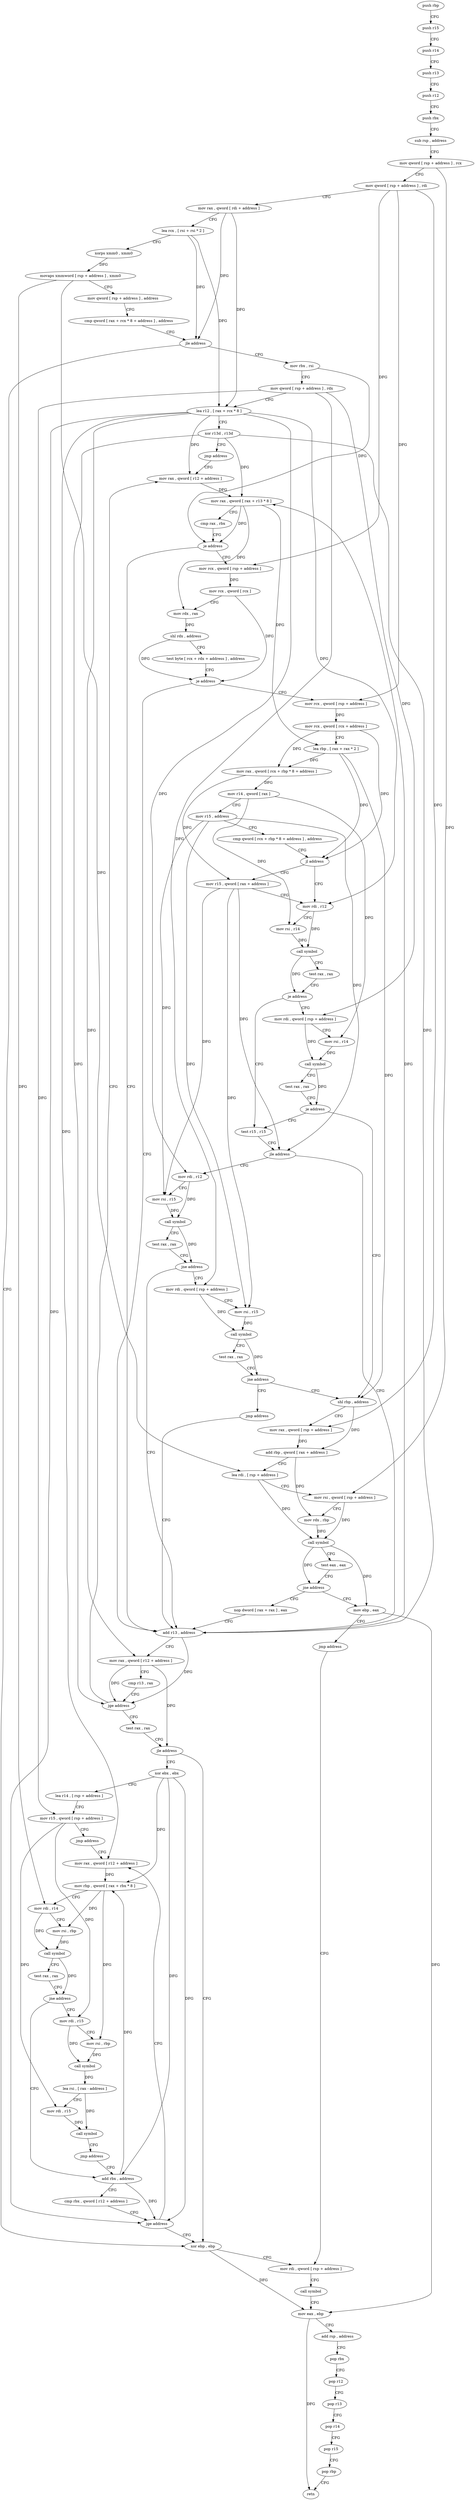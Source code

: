 digraph "func" {
"4262656" [label = "push rbp" ]
"4262657" [label = "push r15" ]
"4262659" [label = "push r14" ]
"4262661" [label = "push r13" ]
"4262663" [label = "push r12" ]
"4262665" [label = "push rbx" ]
"4262666" [label = "sub rsp , address" ]
"4262670" [label = "mov qword [ rsp + address ] , rcx" ]
"4262675" [label = "mov qword [ rsp + address ] , rdi" ]
"4262680" [label = "mov rax , qword [ rdi + address ]" ]
"4262684" [label = "lea rcx , [ rsi + rsi * 2 ]" ]
"4262688" [label = "xorps xmm0 , xmm0" ]
"4262691" [label = "movaps xmmword [ rsp + address ] , xmm0" ]
"4262696" [label = "mov qword [ rsp + address ] , address" ]
"4262705" [label = "cmp qword [ rax + rcx * 8 + address ] , address" ]
"4262711" [label = "jle address" ]
"4263053" [label = "xor ebp , ebp" ]
"4262717" [label = "mov rbx , rsi" ]
"4263055" [label = "mov rdi , qword [ rsp + address ]" ]
"4262720" [label = "mov qword [ rsp + address ] , rdx" ]
"4262725" [label = "lea r12 , [ rax + rcx * 8 ]" ]
"4262729" [label = "xor r13d , r13d" ]
"4262732" [label = "jmp address" ]
"4262818" [label = "mov rax , qword [ r12 + address ]" ]
"4262823" [label = "mov rax , qword [ rax + r13 * 8 ]" ]
"4262827" [label = "cmp rax , rbx" ]
"4262830" [label = "je address" ]
"4262800" [label = "add r13 , address" ]
"4262832" [label = "mov rcx , qword [ rsp + address ]" ]
"4262804" [label = "mov rax , qword [ r12 + address ]" ]
"4262809" [label = "cmp r13 , rax" ]
"4262812" [label = "jge address" ]
"4262966" [label = "test rax , rax" ]
"4262837" [label = "mov rcx , qword [ rcx ]" ]
"4262840" [label = "mov rdx , rax" ]
"4262843" [label = "shl rdx , address" ]
"4262847" [label = "test byte [ rcx + rdx + address ] , address" ]
"4262852" [label = "je address" ]
"4262854" [label = "mov rcx , qword [ rsp + address ]" ]
"4262969" [label = "jle address" ]
"4262971" [label = "xor ebx , ebx" ]
"4262859" [label = "mov rcx , qword [ rcx + address ]" ]
"4262863" [label = "lea rbp , [ rax + rax * 2 ]" ]
"4262867" [label = "mov rax , qword [ rcx + rbp * 8 + address ]" ]
"4262872" [label = "mov r14 , qword [ rax ]" ]
"4262875" [label = "mov r15 , address" ]
"4262882" [label = "cmp qword [ rcx + rbp * 8 + address ] , address" ]
"4262888" [label = "jl address" ]
"4262894" [label = "mov rdi , r12" ]
"4262890" [label = "mov r15 , qword [ rax + address ]" ]
"4262973" [label = "lea r14 , [ rsp + address ]" ]
"4262978" [label = "mov r15 , qword [ rsp + address ]" ]
"4262983" [label = "jmp address" ]
"4263003" [label = "mov rax , qword [ r12 + address ]" ]
"4262897" [label = "mov rsi , r14" ]
"4262900" [label = "call symbol" ]
"4262905" [label = "test rax , rax" ]
"4262908" [label = "je address" ]
"4262734" [label = "mov rdi , qword [ rsp + address ]" ]
"4262914" [label = "test r15 , r15" ]
"4263008" [label = "mov rbp , qword [ rax + rbx * 8 ]" ]
"4263012" [label = "mov rdi , r14" ]
"4263015" [label = "mov rsi , rbp" ]
"4263018" [label = "call symbol" ]
"4263023" [label = "test rax , rax" ]
"4263026" [label = "jne address" ]
"4262992" [label = "add rbx , address" ]
"4263028" [label = "mov rdi , r15" ]
"4262739" [label = "mov rsi , r14" ]
"4262742" [label = "call symbol" ]
"4262747" [label = "test rax , rax" ]
"4262750" [label = "je address" ]
"4262756" [label = "shl rbp , address" ]
"4262917" [label = "jle address" ]
"4262919" [label = "mov rdi , r12" ]
"4262996" [label = "cmp rbx , qword [ r12 + address ]" ]
"4263001" [label = "jge address" ]
"4263031" [label = "mov rsi , rbp" ]
"4263034" [label = "call symbol" ]
"4263039" [label = "lea rsi , [ rax - address ]" ]
"4263043" [label = "mov rdi , r15" ]
"4263046" [label = "call symbol" ]
"4263051" [label = "jmp address" ]
"4262760" [label = "mov rax , qword [ rsp + address ]" ]
"4262765" [label = "add rbp , qword [ rax + address ]" ]
"4262769" [label = "lea rdi , [ rsp + address ]" ]
"4262774" [label = "mov rsi , qword [ rsp + address ]" ]
"4262779" [label = "mov rdx , rbp" ]
"4262782" [label = "call symbol" ]
"4262787" [label = "test eax , eax" ]
"4262789" [label = "jne address" ]
"4263082" [label = "mov ebp , eax" ]
"4262795" [label = "nop dword [ rax + rax ] , eax" ]
"4262922" [label = "mov rsi , r15" ]
"4262925" [label = "call symbol" ]
"4262930" [label = "test rax , rax" ]
"4262933" [label = "jne address" ]
"4262939" [label = "mov rdi , qword [ rsp + address ]" ]
"4263084" [label = "jmp address" ]
"4262944" [label = "mov rsi , r15" ]
"4262947" [label = "call symbol" ]
"4262952" [label = "test rax , rax" ]
"4262955" [label = "jne address" ]
"4262961" [label = "jmp address" ]
"4263060" [label = "call symbol" ]
"4263065" [label = "mov eax , ebp" ]
"4263067" [label = "add rsp , address" ]
"4263071" [label = "pop rbx" ]
"4263072" [label = "pop r12" ]
"4263074" [label = "pop r13" ]
"4263076" [label = "pop r14" ]
"4263078" [label = "pop r15" ]
"4263080" [label = "pop rbp" ]
"4263081" [label = "retn" ]
"4262656" -> "4262657" [ label = "CFG" ]
"4262657" -> "4262659" [ label = "CFG" ]
"4262659" -> "4262661" [ label = "CFG" ]
"4262661" -> "4262663" [ label = "CFG" ]
"4262663" -> "4262665" [ label = "CFG" ]
"4262665" -> "4262666" [ label = "CFG" ]
"4262666" -> "4262670" [ label = "CFG" ]
"4262670" -> "4262675" [ label = "CFG" ]
"4262670" -> "4262774" [ label = "DFG" ]
"4262675" -> "4262680" [ label = "CFG" ]
"4262675" -> "4262832" [ label = "DFG" ]
"4262675" -> "4262854" [ label = "DFG" ]
"4262675" -> "4262760" [ label = "DFG" ]
"4262680" -> "4262684" [ label = "CFG" ]
"4262680" -> "4262711" [ label = "DFG" ]
"4262680" -> "4262725" [ label = "DFG" ]
"4262684" -> "4262688" [ label = "CFG" ]
"4262684" -> "4262711" [ label = "DFG" ]
"4262684" -> "4262725" [ label = "DFG" ]
"4262688" -> "4262691" [ label = "DFG" ]
"4262691" -> "4262696" [ label = "CFG" ]
"4262691" -> "4263012" [ label = "DFG" ]
"4262691" -> "4262769" [ label = "DFG" ]
"4262696" -> "4262705" [ label = "CFG" ]
"4262705" -> "4262711" [ label = "CFG" ]
"4262711" -> "4263053" [ label = "CFG" ]
"4262711" -> "4262717" [ label = "CFG" ]
"4263053" -> "4263055" [ label = "CFG" ]
"4263053" -> "4263065" [ label = "DFG" ]
"4262717" -> "4262720" [ label = "CFG" ]
"4262717" -> "4262830" [ label = "DFG" ]
"4263055" -> "4263060" [ label = "CFG" ]
"4262720" -> "4262725" [ label = "CFG" ]
"4262720" -> "4262978" [ label = "DFG" ]
"4262720" -> "4262734" [ label = "DFG" ]
"4262720" -> "4262939" [ label = "DFG" ]
"4262725" -> "4262729" [ label = "CFG" ]
"4262725" -> "4262818" [ label = "DFG" ]
"4262725" -> "4262804" [ label = "DFG" ]
"4262725" -> "4262894" [ label = "DFG" ]
"4262725" -> "4263003" [ label = "DFG" ]
"4262725" -> "4263001" [ label = "DFG" ]
"4262725" -> "4262919" [ label = "DFG" ]
"4262729" -> "4262732" [ label = "CFG" ]
"4262729" -> "4262823" [ label = "DFG" ]
"4262729" -> "4262800" [ label = "DFG" ]
"4262729" -> "4262812" [ label = "DFG" ]
"4262732" -> "4262818" [ label = "CFG" ]
"4262818" -> "4262823" [ label = "DFG" ]
"4262823" -> "4262827" [ label = "CFG" ]
"4262823" -> "4262830" [ label = "DFG" ]
"4262823" -> "4262840" [ label = "DFG" ]
"4262823" -> "4262863" [ label = "DFG" ]
"4262827" -> "4262830" [ label = "CFG" ]
"4262830" -> "4262800" [ label = "CFG" ]
"4262830" -> "4262832" [ label = "CFG" ]
"4262800" -> "4262804" [ label = "CFG" ]
"4262800" -> "4262823" [ label = "DFG" ]
"4262800" -> "4262812" [ label = "DFG" ]
"4262832" -> "4262837" [ label = "DFG" ]
"4262804" -> "4262809" [ label = "CFG" ]
"4262804" -> "4262812" [ label = "DFG" ]
"4262804" -> "4262969" [ label = "DFG" ]
"4262809" -> "4262812" [ label = "CFG" ]
"4262812" -> "4262966" [ label = "CFG" ]
"4262812" -> "4262818" [ label = "CFG" ]
"4262966" -> "4262969" [ label = "CFG" ]
"4262837" -> "4262840" [ label = "CFG" ]
"4262837" -> "4262852" [ label = "DFG" ]
"4262840" -> "4262843" [ label = "DFG" ]
"4262843" -> "4262847" [ label = "CFG" ]
"4262843" -> "4262852" [ label = "DFG" ]
"4262847" -> "4262852" [ label = "CFG" ]
"4262852" -> "4262800" [ label = "CFG" ]
"4262852" -> "4262854" [ label = "CFG" ]
"4262854" -> "4262859" [ label = "DFG" ]
"4262969" -> "4263053" [ label = "CFG" ]
"4262969" -> "4262971" [ label = "CFG" ]
"4262971" -> "4262973" [ label = "CFG" ]
"4262971" -> "4263008" [ label = "DFG" ]
"4262971" -> "4262992" [ label = "DFG" ]
"4262971" -> "4263001" [ label = "DFG" ]
"4262859" -> "4262863" [ label = "CFG" ]
"4262859" -> "4262867" [ label = "DFG" ]
"4262859" -> "4262888" [ label = "DFG" ]
"4262863" -> "4262867" [ label = "DFG" ]
"4262863" -> "4262888" [ label = "DFG" ]
"4262863" -> "4262756" [ label = "DFG" ]
"4262867" -> "4262872" [ label = "DFG" ]
"4262867" -> "4262890" [ label = "DFG" ]
"4262872" -> "4262875" [ label = "CFG" ]
"4262872" -> "4262897" [ label = "DFG" ]
"4262872" -> "4262739" [ label = "DFG" ]
"4262875" -> "4262882" [ label = "CFG" ]
"4262875" -> "4262917" [ label = "DFG" ]
"4262875" -> "4262922" [ label = "DFG" ]
"4262875" -> "4262944" [ label = "DFG" ]
"4262882" -> "4262888" [ label = "CFG" ]
"4262888" -> "4262894" [ label = "CFG" ]
"4262888" -> "4262890" [ label = "CFG" ]
"4262894" -> "4262897" [ label = "CFG" ]
"4262894" -> "4262900" [ label = "DFG" ]
"4262890" -> "4262894" [ label = "CFG" ]
"4262890" -> "4262917" [ label = "DFG" ]
"4262890" -> "4262922" [ label = "DFG" ]
"4262890" -> "4262944" [ label = "DFG" ]
"4262973" -> "4262978" [ label = "CFG" ]
"4262978" -> "4262983" [ label = "CFG" ]
"4262978" -> "4263028" [ label = "DFG" ]
"4262978" -> "4263043" [ label = "DFG" ]
"4262983" -> "4263003" [ label = "CFG" ]
"4263003" -> "4263008" [ label = "DFG" ]
"4262897" -> "4262900" [ label = "DFG" ]
"4262900" -> "4262905" [ label = "CFG" ]
"4262900" -> "4262908" [ label = "DFG" ]
"4262905" -> "4262908" [ label = "CFG" ]
"4262908" -> "4262734" [ label = "CFG" ]
"4262908" -> "4262914" [ label = "CFG" ]
"4262734" -> "4262739" [ label = "CFG" ]
"4262734" -> "4262742" [ label = "DFG" ]
"4262914" -> "4262917" [ label = "CFG" ]
"4263008" -> "4263012" [ label = "CFG" ]
"4263008" -> "4263015" [ label = "DFG" ]
"4263008" -> "4263031" [ label = "DFG" ]
"4263012" -> "4263015" [ label = "CFG" ]
"4263012" -> "4263018" [ label = "DFG" ]
"4263015" -> "4263018" [ label = "DFG" ]
"4263018" -> "4263023" [ label = "CFG" ]
"4263018" -> "4263026" [ label = "DFG" ]
"4263023" -> "4263026" [ label = "CFG" ]
"4263026" -> "4262992" [ label = "CFG" ]
"4263026" -> "4263028" [ label = "CFG" ]
"4262992" -> "4262996" [ label = "CFG" ]
"4262992" -> "4263008" [ label = "DFG" ]
"4262992" -> "4263001" [ label = "DFG" ]
"4263028" -> "4263031" [ label = "CFG" ]
"4263028" -> "4263034" [ label = "DFG" ]
"4262739" -> "4262742" [ label = "DFG" ]
"4262742" -> "4262747" [ label = "CFG" ]
"4262742" -> "4262750" [ label = "DFG" ]
"4262747" -> "4262750" [ label = "CFG" ]
"4262750" -> "4262914" [ label = "CFG" ]
"4262750" -> "4262756" [ label = "CFG" ]
"4262756" -> "4262760" [ label = "CFG" ]
"4262756" -> "4262765" [ label = "DFG" ]
"4262917" -> "4262800" [ label = "CFG" ]
"4262917" -> "4262919" [ label = "CFG" ]
"4262919" -> "4262922" [ label = "CFG" ]
"4262919" -> "4262925" [ label = "DFG" ]
"4262996" -> "4263001" [ label = "CFG" ]
"4263001" -> "4263053" [ label = "CFG" ]
"4263001" -> "4263003" [ label = "CFG" ]
"4263031" -> "4263034" [ label = "DFG" ]
"4263034" -> "4263039" [ label = "DFG" ]
"4263039" -> "4263043" [ label = "CFG" ]
"4263039" -> "4263046" [ label = "DFG" ]
"4263043" -> "4263046" [ label = "DFG" ]
"4263046" -> "4263051" [ label = "CFG" ]
"4263051" -> "4262992" [ label = "CFG" ]
"4262760" -> "4262765" [ label = "DFG" ]
"4262765" -> "4262769" [ label = "CFG" ]
"4262765" -> "4262779" [ label = "DFG" ]
"4262769" -> "4262774" [ label = "CFG" ]
"4262769" -> "4262782" [ label = "DFG" ]
"4262774" -> "4262779" [ label = "CFG" ]
"4262774" -> "4262782" [ label = "DFG" ]
"4262779" -> "4262782" [ label = "DFG" ]
"4262782" -> "4262787" [ label = "CFG" ]
"4262782" -> "4262789" [ label = "DFG" ]
"4262782" -> "4263082" [ label = "DFG" ]
"4262787" -> "4262789" [ label = "CFG" ]
"4262789" -> "4263082" [ label = "CFG" ]
"4262789" -> "4262795" [ label = "CFG" ]
"4263082" -> "4263084" [ label = "CFG" ]
"4263082" -> "4263065" [ label = "DFG" ]
"4262795" -> "4262800" [ label = "CFG" ]
"4262922" -> "4262925" [ label = "DFG" ]
"4262925" -> "4262930" [ label = "CFG" ]
"4262925" -> "4262933" [ label = "DFG" ]
"4262930" -> "4262933" [ label = "CFG" ]
"4262933" -> "4262800" [ label = "CFG" ]
"4262933" -> "4262939" [ label = "CFG" ]
"4262939" -> "4262944" [ label = "CFG" ]
"4262939" -> "4262947" [ label = "DFG" ]
"4263084" -> "4263055" [ label = "CFG" ]
"4262944" -> "4262947" [ label = "DFG" ]
"4262947" -> "4262952" [ label = "CFG" ]
"4262947" -> "4262955" [ label = "DFG" ]
"4262952" -> "4262955" [ label = "CFG" ]
"4262955" -> "4262756" [ label = "CFG" ]
"4262955" -> "4262961" [ label = "CFG" ]
"4262961" -> "4262800" [ label = "CFG" ]
"4263060" -> "4263065" [ label = "CFG" ]
"4263065" -> "4263067" [ label = "CFG" ]
"4263065" -> "4263081" [ label = "DFG" ]
"4263067" -> "4263071" [ label = "CFG" ]
"4263071" -> "4263072" [ label = "CFG" ]
"4263072" -> "4263074" [ label = "CFG" ]
"4263074" -> "4263076" [ label = "CFG" ]
"4263076" -> "4263078" [ label = "CFG" ]
"4263078" -> "4263080" [ label = "CFG" ]
"4263080" -> "4263081" [ label = "CFG" ]
}
